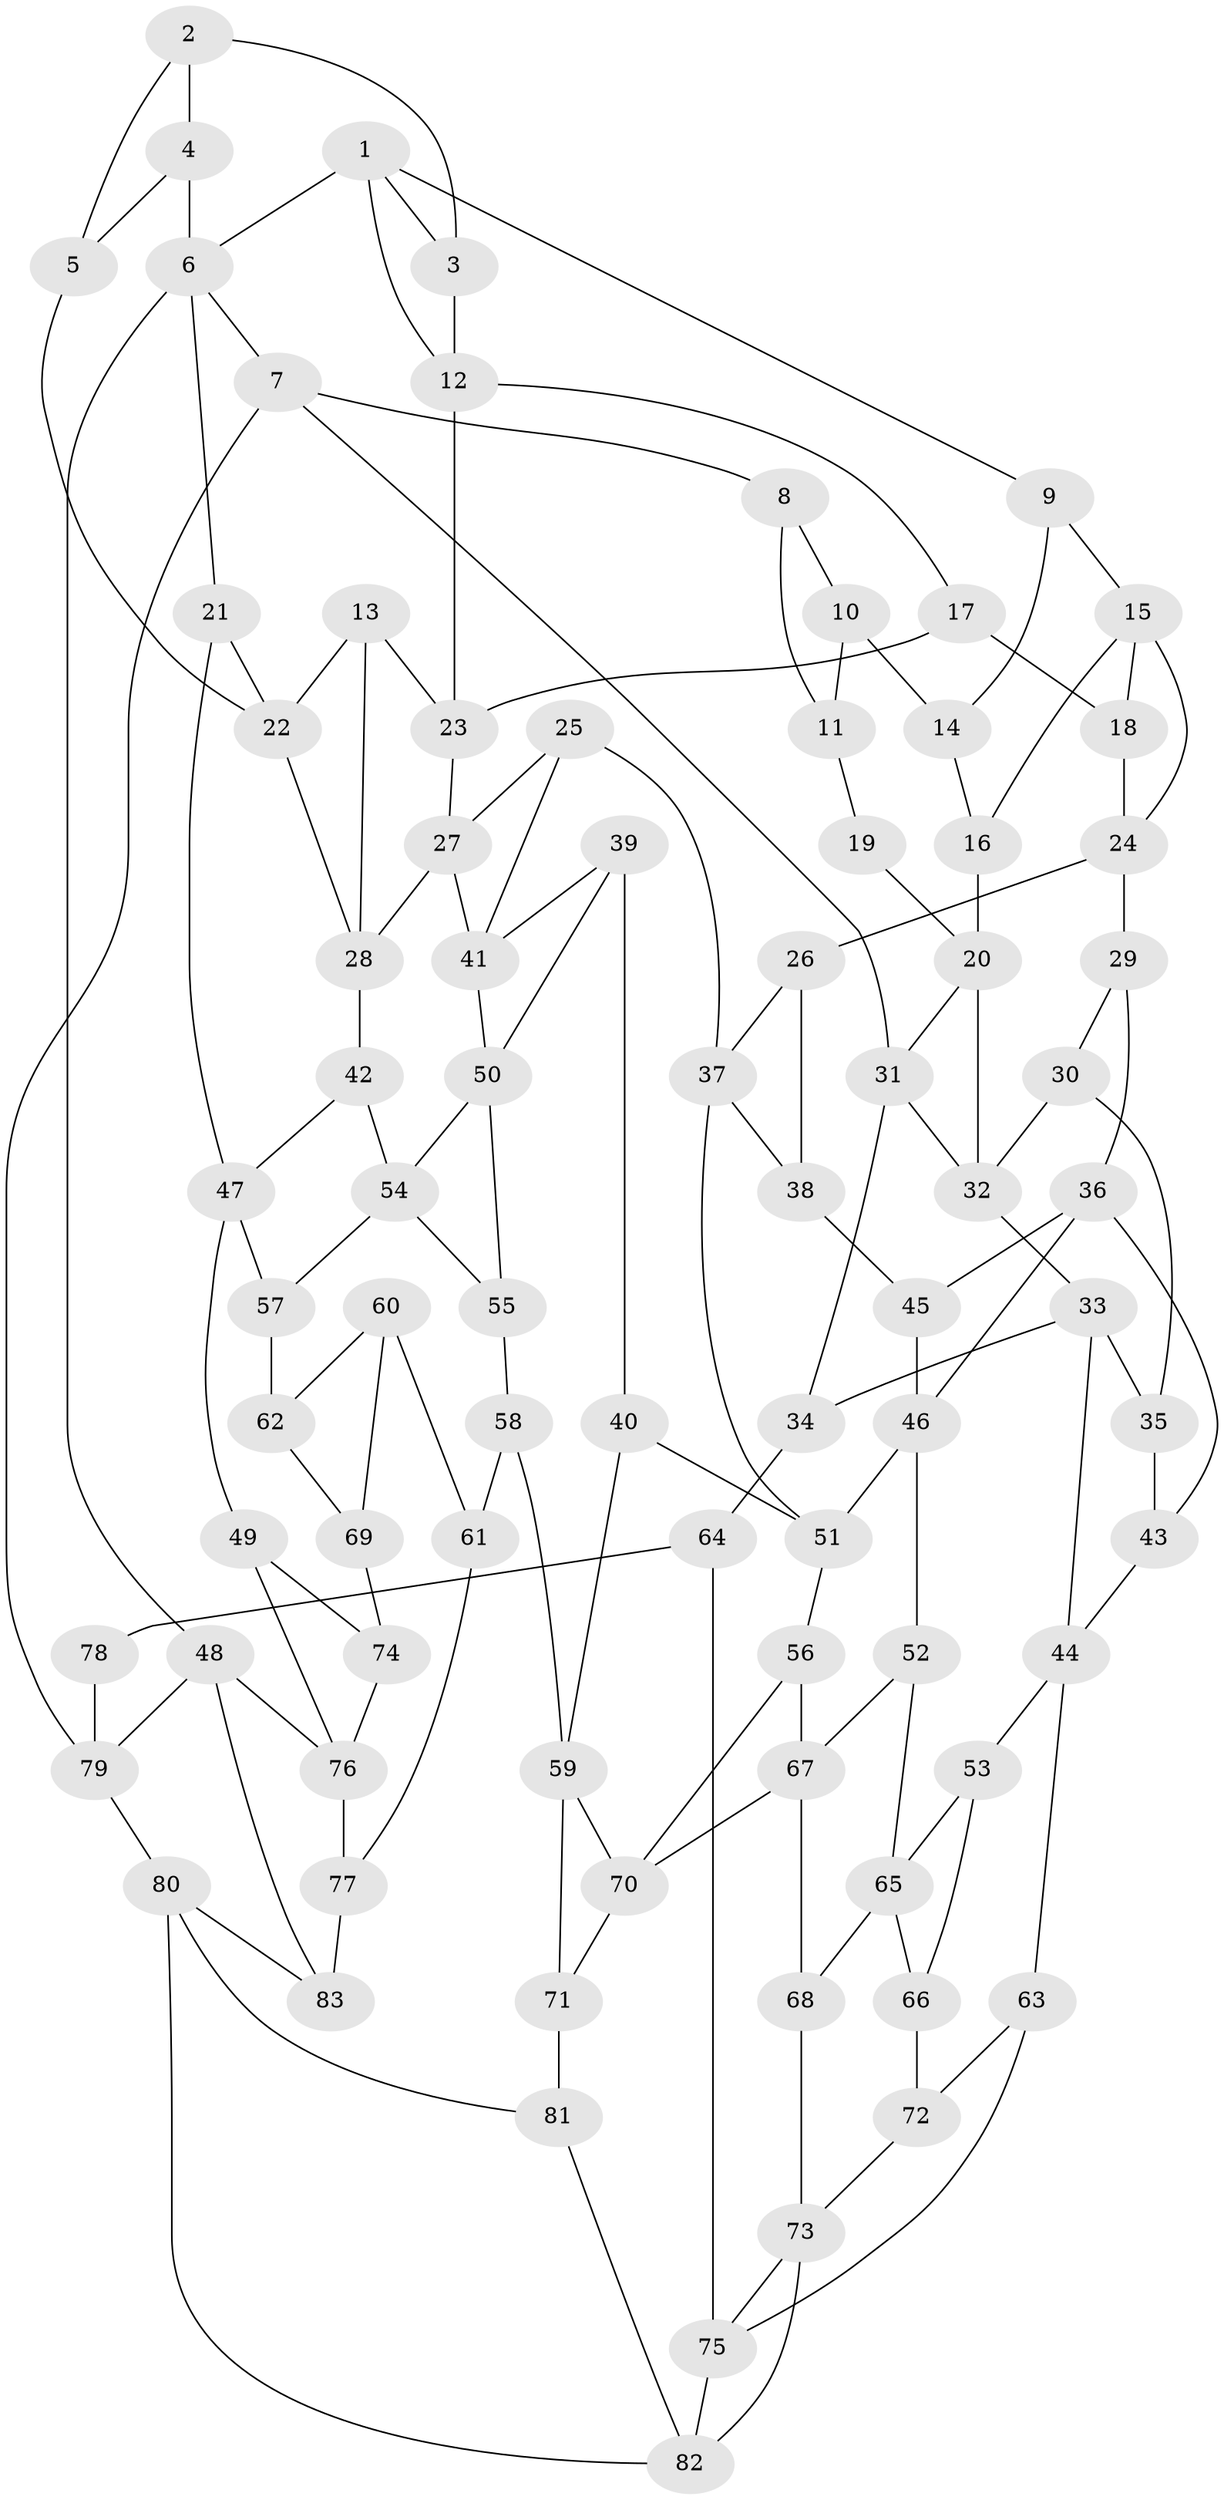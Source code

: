 // original degree distribution, {3: 0.0364963503649635, 4: 0.21897810218978103, 5: 0.5036496350364964, 6: 0.24087591240875914}
// Generated by graph-tools (version 1.1) at 2025/38/03/04/25 23:38:24]
// undirected, 83 vertices, 141 edges
graph export_dot {
  node [color=gray90,style=filled];
  1;
  2;
  3;
  4;
  5;
  6;
  7;
  8;
  9;
  10;
  11;
  12;
  13;
  14;
  15;
  16;
  17;
  18;
  19;
  20;
  21;
  22;
  23;
  24;
  25;
  26;
  27;
  28;
  29;
  30;
  31;
  32;
  33;
  34;
  35;
  36;
  37;
  38;
  39;
  40;
  41;
  42;
  43;
  44;
  45;
  46;
  47;
  48;
  49;
  50;
  51;
  52;
  53;
  54;
  55;
  56;
  57;
  58;
  59;
  60;
  61;
  62;
  63;
  64;
  65;
  66;
  67;
  68;
  69;
  70;
  71;
  72;
  73;
  74;
  75;
  76;
  77;
  78;
  79;
  80;
  81;
  82;
  83;
  1 -- 3 [weight=1.0];
  1 -- 6 [weight=1.0];
  1 -- 9 [weight=1.0];
  1 -- 12 [weight=1.0];
  2 -- 3 [weight=1.0];
  2 -- 4 [weight=1.0];
  2 -- 5 [weight=1.0];
  3 -- 12 [weight=1.0];
  4 -- 5 [weight=1.0];
  4 -- 6 [weight=2.0];
  5 -- 22 [weight=1.0];
  6 -- 7 [weight=1.0];
  6 -- 21 [weight=1.0];
  6 -- 48 [weight=1.0];
  7 -- 8 [weight=1.0];
  7 -- 31 [weight=1.0];
  7 -- 79 [weight=1.0];
  8 -- 10 [weight=1.0];
  8 -- 11 [weight=1.0];
  9 -- 14 [weight=1.0];
  9 -- 15 [weight=1.0];
  10 -- 11 [weight=1.0];
  10 -- 14 [weight=2.0];
  11 -- 19 [weight=2.0];
  12 -- 17 [weight=1.0];
  12 -- 23 [weight=1.0];
  13 -- 22 [weight=1.0];
  13 -- 23 [weight=1.0];
  13 -- 28 [weight=1.0];
  14 -- 16 [weight=1.0];
  15 -- 16 [weight=1.0];
  15 -- 18 [weight=1.0];
  15 -- 24 [weight=1.0];
  16 -- 20 [weight=1.0];
  17 -- 18 [weight=1.0];
  17 -- 23 [weight=1.0];
  18 -- 24 [weight=1.0];
  19 -- 20 [weight=1.0];
  20 -- 31 [weight=1.0];
  20 -- 32 [weight=1.0];
  21 -- 22 [weight=1.0];
  21 -- 47 [weight=1.0];
  22 -- 28 [weight=1.0];
  23 -- 27 [weight=1.0];
  24 -- 26 [weight=1.0];
  24 -- 29 [weight=1.0];
  25 -- 27 [weight=1.0];
  25 -- 37 [weight=1.0];
  25 -- 41 [weight=1.0];
  26 -- 37 [weight=1.0];
  26 -- 38 [weight=1.0];
  27 -- 28 [weight=1.0];
  27 -- 41 [weight=1.0];
  28 -- 42 [weight=1.0];
  29 -- 30 [weight=1.0];
  29 -- 36 [weight=1.0];
  30 -- 32 [weight=1.0];
  30 -- 35 [weight=1.0];
  31 -- 32 [weight=1.0];
  31 -- 34 [weight=1.0];
  32 -- 33 [weight=1.0];
  33 -- 34 [weight=1.0];
  33 -- 35 [weight=1.0];
  33 -- 44 [weight=1.0];
  34 -- 64 [weight=1.0];
  35 -- 43 [weight=2.0];
  36 -- 43 [weight=1.0];
  36 -- 45 [weight=1.0];
  36 -- 46 [weight=1.0];
  37 -- 38 [weight=1.0];
  37 -- 51 [weight=1.0];
  38 -- 45 [weight=2.0];
  39 -- 40 [weight=1.0];
  39 -- 41 [weight=1.0];
  39 -- 50 [weight=1.0];
  40 -- 51 [weight=1.0];
  40 -- 59 [weight=1.0];
  41 -- 50 [weight=1.0];
  42 -- 47 [weight=1.0];
  42 -- 54 [weight=1.0];
  43 -- 44 [weight=1.0];
  44 -- 53 [weight=1.0];
  44 -- 63 [weight=1.0];
  45 -- 46 [weight=1.0];
  46 -- 51 [weight=1.0];
  46 -- 52 [weight=1.0];
  47 -- 49 [weight=1.0];
  47 -- 57 [weight=1.0];
  48 -- 76 [weight=1.0];
  48 -- 79 [weight=1.0];
  48 -- 83 [weight=1.0];
  49 -- 74 [weight=1.0];
  49 -- 76 [weight=1.0];
  50 -- 54 [weight=1.0];
  50 -- 55 [weight=1.0];
  51 -- 56 [weight=1.0];
  52 -- 65 [weight=1.0];
  52 -- 67 [weight=1.0];
  53 -- 65 [weight=1.0];
  53 -- 66 [weight=1.0];
  54 -- 55 [weight=1.0];
  54 -- 57 [weight=1.0];
  55 -- 58 [weight=1.0];
  56 -- 67 [weight=1.0];
  56 -- 70 [weight=1.0];
  57 -- 62 [weight=2.0];
  58 -- 59 [weight=1.0];
  58 -- 61 [weight=1.0];
  59 -- 70 [weight=1.0];
  59 -- 71 [weight=1.0];
  60 -- 61 [weight=1.0];
  60 -- 62 [weight=1.0];
  60 -- 69 [weight=1.0];
  61 -- 77 [weight=1.0];
  62 -- 69 [weight=1.0];
  63 -- 72 [weight=1.0];
  63 -- 75 [weight=1.0];
  64 -- 75 [weight=1.0];
  64 -- 78 [weight=1.0];
  65 -- 66 [weight=1.0];
  65 -- 68 [weight=1.0];
  66 -- 72 [weight=2.0];
  67 -- 68 [weight=1.0];
  67 -- 70 [weight=1.0];
  68 -- 73 [weight=1.0];
  69 -- 74 [weight=2.0];
  70 -- 71 [weight=1.0];
  71 -- 81 [weight=1.0];
  72 -- 73 [weight=1.0];
  73 -- 75 [weight=1.0];
  73 -- 82 [weight=1.0];
  74 -- 76 [weight=1.0];
  75 -- 82 [weight=1.0];
  76 -- 77 [weight=1.0];
  77 -- 83 [weight=2.0];
  78 -- 79 [weight=2.0];
  79 -- 80 [weight=1.0];
  80 -- 81 [weight=1.0];
  80 -- 82 [weight=1.0];
  80 -- 83 [weight=1.0];
  81 -- 82 [weight=1.0];
}
